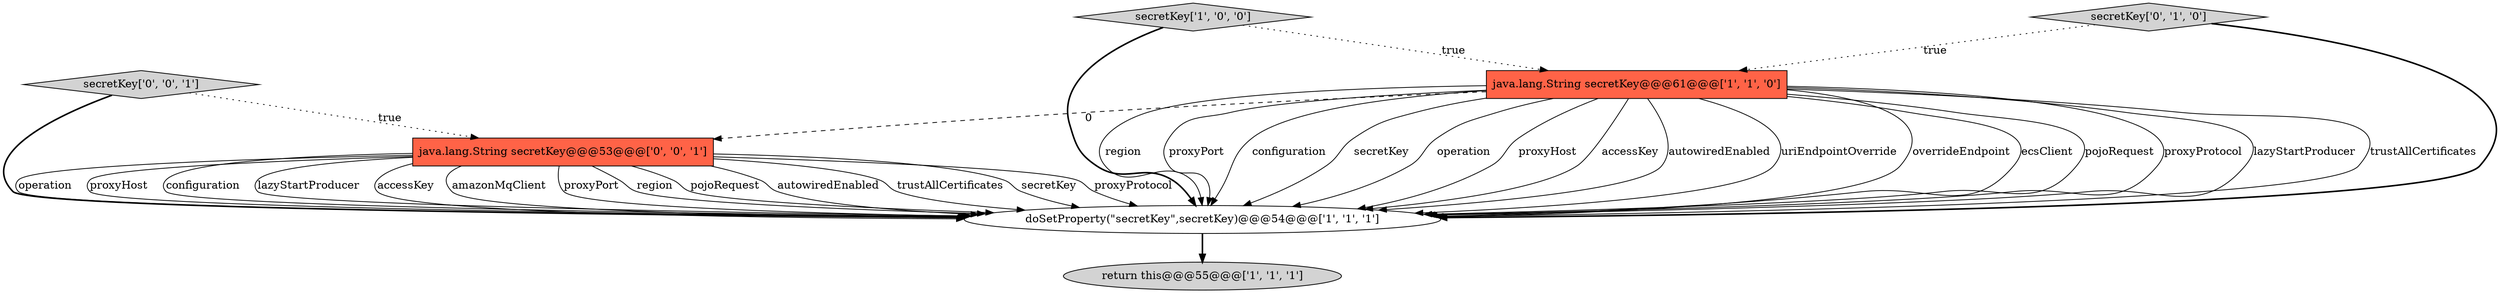 digraph {
1 [style = filled, label = "doSetProperty(\"secretKey\",secretKey)@@@54@@@['1', '1', '1']", fillcolor = white, shape = ellipse image = "AAA0AAABBB1BBB"];
5 [style = filled, label = "java.lang.String secretKey@@@53@@@['0', '0', '1']", fillcolor = tomato, shape = box image = "AAA0AAABBB3BBB"];
3 [style = filled, label = "return this@@@55@@@['1', '1', '1']", fillcolor = lightgray, shape = ellipse image = "AAA0AAABBB1BBB"];
6 [style = filled, label = "secretKey['0', '0', '1']", fillcolor = lightgray, shape = diamond image = "AAA0AAABBB3BBB"];
2 [style = filled, label = "java.lang.String secretKey@@@61@@@['1', '1', '0']", fillcolor = tomato, shape = box image = "AAA0AAABBB1BBB"];
0 [style = filled, label = "secretKey['1', '0', '0']", fillcolor = lightgray, shape = diamond image = "AAA0AAABBB1BBB"];
4 [style = filled, label = "secretKey['0', '1', '0']", fillcolor = lightgray, shape = diamond image = "AAA0AAABBB2BBB"];
2->1 [style = solid, label="region"];
5->1 [style = solid, label="operation"];
5->1 [style = solid, label="proxyHost"];
2->1 [style = solid, label="proxyPort"];
5->1 [style = solid, label="configuration"];
5->1 [style = solid, label="lazyStartProducer"];
2->1 [style = solid, label="configuration"];
1->3 [style = bold, label=""];
2->1 [style = solid, label="secretKey"];
5->1 [style = solid, label="accessKey"];
5->1 [style = solid, label="amazonMqClient"];
2->1 [style = solid, label="operation"];
2->1 [style = solid, label="proxyHost"];
5->1 [style = solid, label="proxyPort"];
5->1 [style = solid, label="region"];
5->1 [style = solid, label="pojoRequest"];
2->1 [style = solid, label="accessKey"];
6->1 [style = bold, label=""];
2->1 [style = solid, label="autowiredEnabled"];
2->5 [style = dashed, label="0"];
2->1 [style = solid, label="uriEndpointOverride"];
5->1 [style = solid, label="autowiredEnabled"];
2->1 [style = solid, label="overrideEndpoint"];
2->1 [style = solid, label="ecsClient"];
0->1 [style = bold, label=""];
5->1 [style = solid, label="trustAllCertificates"];
2->1 [style = solid, label="pojoRequest"];
5->1 [style = solid, label="secretKey"];
2->1 [style = solid, label="proxyProtocol"];
4->1 [style = bold, label=""];
2->1 [style = solid, label="lazyStartProducer"];
0->2 [style = dotted, label="true"];
2->1 [style = solid, label="trustAllCertificates"];
4->2 [style = dotted, label="true"];
5->1 [style = solid, label="proxyProtocol"];
6->5 [style = dotted, label="true"];
}
